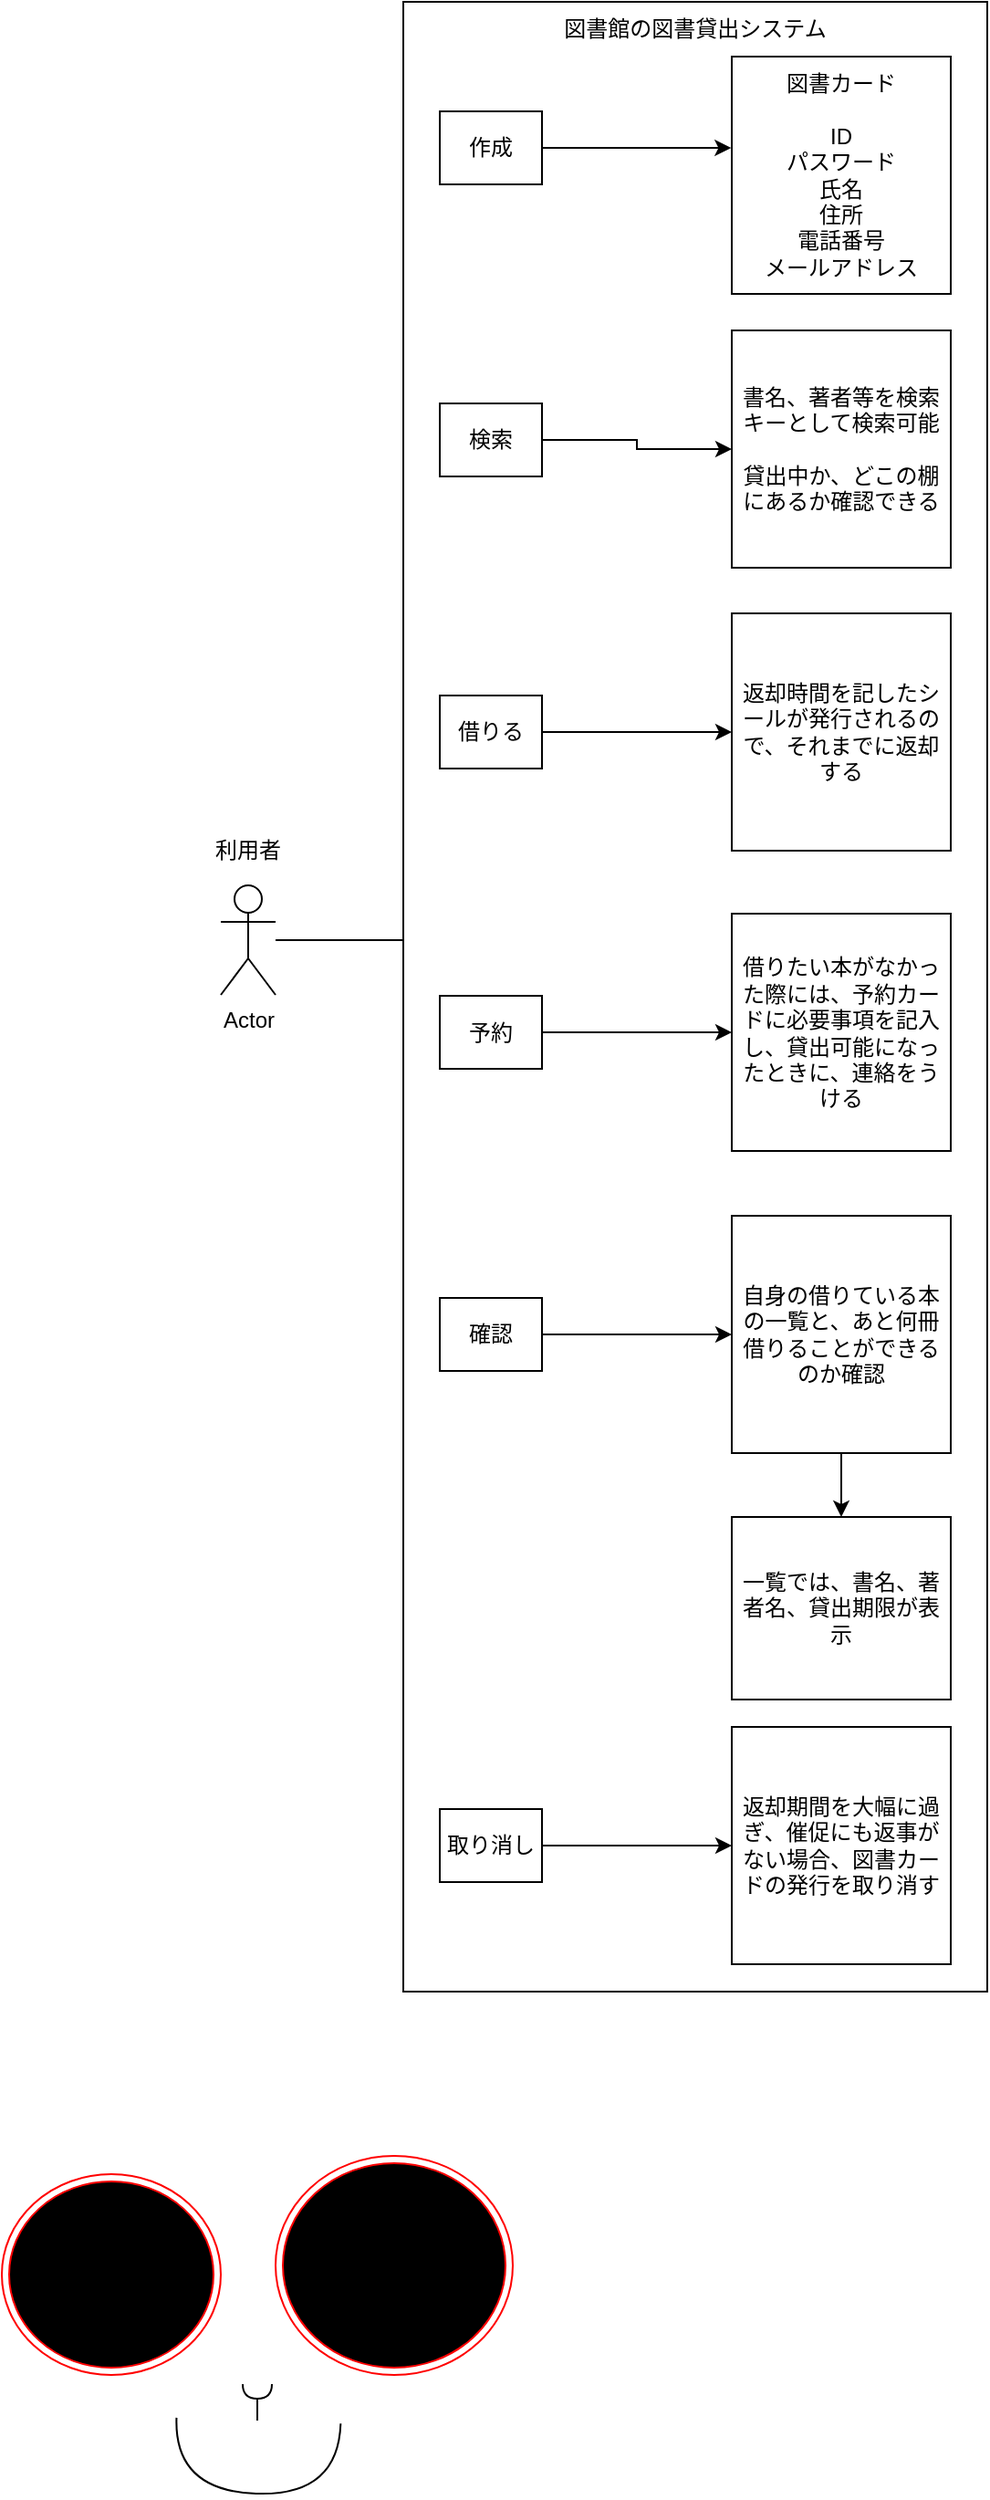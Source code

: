 <mxfile>
    <diagram name="Page-1" id="qvojYX700zjDLkyBCcWP">
        <mxGraphModel dx="576" dy="214" grid="1" gridSize="10" guides="1" tooltips="1" connect="1" arrows="1" fold="1" page="1" pageScale="1" pageWidth="827" pageHeight="1169" math="0" shadow="0">
            <root>
                <mxCell id="0"/>
                <mxCell id="1" parent="0"/>
                <mxCell id="lhfclfMq8V6bUY2u5FKq-40" value="" style="edgeStyle=orthogonalEdgeStyle;rounded=0;orthogonalLoop=1;jettySize=auto;html=1;" parent="1" source="lhfclfMq8V6bUY2u5FKq-3" target="lhfclfMq8V6bUY2u5FKq-22" edge="1">
                    <mxGeometry relative="1" as="geometry"/>
                </mxCell>
                <mxCell id="lhfclfMq8V6bUY2u5FKq-3" value="Actor" style="shape=umlActor;verticalLabelPosition=bottom;verticalAlign=top;html=1;outlineConnect=0;" parent="1" vertex="1">
                    <mxGeometry x="220" y="524" width="30" height="60" as="geometry"/>
                </mxCell>
                <mxCell id="lhfclfMq8V6bUY2u5FKq-4" value="" style="rounded=0;whiteSpace=wrap;html=1;" parent="1" vertex="1">
                    <mxGeometry x="320" y="40" width="320" height="1090" as="geometry"/>
                </mxCell>
                <mxCell id="lhfclfMq8V6bUY2u5FKq-6" value="図書館の図書貸出システム" style="text;html=1;align=center;verticalAlign=middle;whiteSpace=wrap;rounded=0;" parent="1" vertex="1">
                    <mxGeometry x="405" y="40" width="150" height="30" as="geometry"/>
                </mxCell>
                <mxCell id="lhfclfMq8V6bUY2u5FKq-7" value="作成" style="rounded=0;whiteSpace=wrap;html=1;" parent="1" vertex="1">
                    <mxGeometry x="340" y="100" width="56" height="40" as="geometry"/>
                </mxCell>
                <mxCell id="lhfclfMq8V6bUY2u5FKq-10" value="" style="endArrow=classic;html=1;rounded=0;exitX=1;exitY=0.5;exitDx=0;exitDy=0;entryX=-0.003;entryY=0.385;entryDx=0;entryDy=0;entryPerimeter=0;" parent="1" source="lhfclfMq8V6bUY2u5FKq-7" target="lhfclfMq8V6bUY2u5FKq-11" edge="1">
                    <mxGeometry width="50" height="50" relative="1" as="geometry">
                        <mxPoint x="450" y="300" as="sourcePoint"/>
                        <mxPoint x="500" y="250" as="targetPoint"/>
                    </mxGeometry>
                </mxCell>
                <mxCell id="lhfclfMq8V6bUY2u5FKq-11" value="図書カード&lt;div&gt;&lt;br&gt;&lt;div&gt;ID&lt;/div&gt;&lt;div&gt;パスワード&lt;/div&gt;&lt;/div&gt;&lt;div&gt;氏名&lt;/div&gt;&lt;div&gt;住所&lt;/div&gt;&lt;div&gt;電話番号&lt;/div&gt;&lt;div&gt;メールアドレス&lt;/div&gt;" style="rounded=0;whiteSpace=wrap;html=1;" parent="1" vertex="1">
                    <mxGeometry x="500" y="70" width="120" height="130" as="geometry"/>
                </mxCell>
                <mxCell id="lhfclfMq8V6bUY2u5FKq-25" value="" style="edgeStyle=orthogonalEdgeStyle;rounded=0;orthogonalLoop=1;jettySize=auto;html=1;" parent="1" source="lhfclfMq8V6bUY2u5FKq-12" target="lhfclfMq8V6bUY2u5FKq-13" edge="1">
                    <mxGeometry relative="1" as="geometry"/>
                </mxCell>
                <mxCell id="lhfclfMq8V6bUY2u5FKq-12" value="検索" style="rounded=0;whiteSpace=wrap;html=1;" parent="1" vertex="1">
                    <mxGeometry x="340" y="260" width="56" height="40" as="geometry"/>
                </mxCell>
                <mxCell id="lhfclfMq8V6bUY2u5FKq-13" value="書名、著者等を検索キーとして検索可能&lt;div&gt;&lt;br&gt;&lt;/div&gt;&lt;div&gt;貸出中か、どこの棚にあるか確認できる&lt;/div&gt;" style="rounded=0;whiteSpace=wrap;html=1;" parent="1" vertex="1">
                    <mxGeometry x="500" y="220" width="120" height="130" as="geometry"/>
                </mxCell>
                <mxCell id="lhfclfMq8V6bUY2u5FKq-15" value="借りる" style="rounded=0;whiteSpace=wrap;html=1;" parent="1" vertex="1">
                    <mxGeometry x="340" y="420" width="56" height="40" as="geometry"/>
                </mxCell>
                <mxCell id="lhfclfMq8V6bUY2u5FKq-16" value="返却時間を記したシールが発行されるので、それまでに返却する" style="rounded=0;whiteSpace=wrap;html=1;" parent="1" vertex="1">
                    <mxGeometry x="500" y="375" width="120" height="130" as="geometry"/>
                </mxCell>
                <mxCell id="lhfclfMq8V6bUY2u5FKq-19" value="" style="endArrow=classic;html=1;rounded=0;entryX=0;entryY=0.5;entryDx=0;entryDy=0;exitX=1;exitY=0.5;exitDx=0;exitDy=0;" parent="1" source="lhfclfMq8V6bUY2u5FKq-15" target="lhfclfMq8V6bUY2u5FKq-16" edge="1">
                    <mxGeometry width="50" height="50" relative="1" as="geometry">
                        <mxPoint x="340" y="490" as="sourcePoint"/>
                        <mxPoint x="390" y="440" as="targetPoint"/>
                    </mxGeometry>
                </mxCell>
                <mxCell id="lhfclfMq8V6bUY2u5FKq-24" value="" style="edgeStyle=orthogonalEdgeStyle;rounded=0;orthogonalLoop=1;jettySize=auto;html=1;" parent="1" source="lhfclfMq8V6bUY2u5FKq-22" target="lhfclfMq8V6bUY2u5FKq-23" edge="1">
                    <mxGeometry relative="1" as="geometry"/>
                </mxCell>
                <mxCell id="lhfclfMq8V6bUY2u5FKq-22" value="予約" style="rounded=0;whiteSpace=wrap;html=1;" parent="1" vertex="1">
                    <mxGeometry x="340" y="584.5" width="56" height="40" as="geometry"/>
                </mxCell>
                <mxCell id="lhfclfMq8V6bUY2u5FKq-23" value="借りたい本がなかった際には、予約カードに必要事項を記入し、貸出可能になったときに、連絡をうける" style="rounded=0;whiteSpace=wrap;html=1;" parent="1" vertex="1">
                    <mxGeometry x="500" y="539.5" width="120" height="130" as="geometry"/>
                </mxCell>
                <mxCell id="lhfclfMq8V6bUY2u5FKq-29" value="" style="edgeStyle=orthogonalEdgeStyle;rounded=0;orthogonalLoop=1;jettySize=auto;html=1;" parent="1" source="lhfclfMq8V6bUY2u5FKq-27" target="lhfclfMq8V6bUY2u5FKq-28" edge="1">
                    <mxGeometry relative="1" as="geometry"/>
                </mxCell>
                <mxCell id="lhfclfMq8V6bUY2u5FKq-27" value="確認" style="rounded=0;whiteSpace=wrap;html=1;" parent="1" vertex="1">
                    <mxGeometry x="340" y="750" width="56" height="40" as="geometry"/>
                </mxCell>
                <mxCell id="lhfclfMq8V6bUY2u5FKq-28" value="自身の借りている本の一覧と、あと何冊借りることができるのか確認" style="rounded=0;whiteSpace=wrap;html=1;" parent="1" vertex="1">
                    <mxGeometry x="500" y="705" width="120" height="130" as="geometry"/>
                </mxCell>
                <mxCell id="lhfclfMq8V6bUY2u5FKq-33" value="" style="edgeStyle=orthogonalEdgeStyle;rounded=0;orthogonalLoop=1;jettySize=auto;html=1;exitX=0.5;exitY=1;exitDx=0;exitDy=0;" parent="1" source="lhfclfMq8V6bUY2u5FKq-28" target="lhfclfMq8V6bUY2u5FKq-34" edge="1">
                    <mxGeometry relative="1" as="geometry">
                        <mxPoint x="396" y="940" as="sourcePoint"/>
                        <mxPoint x="500" y="950" as="targetPoint"/>
                    </mxGeometry>
                </mxCell>
                <mxCell id="lhfclfMq8V6bUY2u5FKq-34" value="一覧では、書名、著者名、貸出期限が表示" style="rounded=0;whiteSpace=wrap;html=1;" parent="1" vertex="1">
                    <mxGeometry x="500" y="870" width="120" height="100" as="geometry"/>
                </mxCell>
                <mxCell id="lhfclfMq8V6bUY2u5FKq-37" value="" style="edgeStyle=orthogonalEdgeStyle;rounded=0;orthogonalLoop=1;jettySize=auto;html=1;" parent="1" source="lhfclfMq8V6bUY2u5FKq-35" target="lhfclfMq8V6bUY2u5FKq-36" edge="1">
                    <mxGeometry relative="1" as="geometry"/>
                </mxCell>
                <mxCell id="lhfclfMq8V6bUY2u5FKq-35" value="取り消し" style="rounded=0;whiteSpace=wrap;html=1;" parent="1" vertex="1">
                    <mxGeometry x="340" y="1030" width="56" height="40" as="geometry"/>
                </mxCell>
                <mxCell id="lhfclfMq8V6bUY2u5FKq-36" value="返却期間を大幅に過ぎ、催促にも返事がない場合、図書カードの発行を取り消す" style="rounded=0;whiteSpace=wrap;html=1;" parent="1" vertex="1">
                    <mxGeometry x="500" y="985" width="120" height="130" as="geometry"/>
                </mxCell>
                <mxCell id="lhfclfMq8V6bUY2u5FKq-41" value="利用者" style="text;html=1;align=center;verticalAlign=middle;whiteSpace=wrap;rounded=0;" parent="1" vertex="1">
                    <mxGeometry x="205" y="490" width="60" height="30" as="geometry"/>
                </mxCell>
                <mxCell id="2" value="" style="ellipse;html=1;shape=endState;fillColor=#000000;strokeColor=#ff0000;" vertex="1" parent="1">
                    <mxGeometry x="100" y="1230" width="120" height="110" as="geometry"/>
                </mxCell>
                <mxCell id="3" value="" style="ellipse;html=1;shape=endState;fillColor=#000000;strokeColor=#ff0000;" vertex="1" parent="1">
                    <mxGeometry x="250" y="1220" width="130" height="120" as="geometry"/>
                </mxCell>
                <mxCell id="4" value="" style="shape=requiredInterface;html=1;verticalLabelPosition=bottom;sketch=0;rotation=92;" vertex="1" parent="1">
                    <mxGeometry x="220" y="1340" width="40" height="90" as="geometry"/>
                </mxCell>
                <mxCell id="5" value="" style="rounded=0;orthogonalLoop=1;jettySize=auto;html=1;endArrow=halfCircle;endFill=0;endSize=6;strokeWidth=1;sketch=0;fontSize=12;curved=1;" edge="1" parent="1" source="4">
                    <mxGeometry relative="1" as="geometry">
                        <mxPoint x="260" y="1350" as="sourcePoint"/>
                        <mxPoint x="240" y="1345" as="targetPoint"/>
                    </mxGeometry>
                </mxCell>
                <mxCell id="6" value="" style="ellipse;whiteSpace=wrap;html=1;align=center;aspect=fixed;fillColor=none;strokeColor=none;resizable=0;perimeter=centerPerimeter;rotatable=0;allowArrows=0;points=[];outlineConnect=1;" vertex="1" parent="1">
                    <mxGeometry x="220" y="1340" width="10" height="10" as="geometry"/>
                </mxCell>
            </root>
        </mxGraphModel>
    </diagram>
</mxfile>